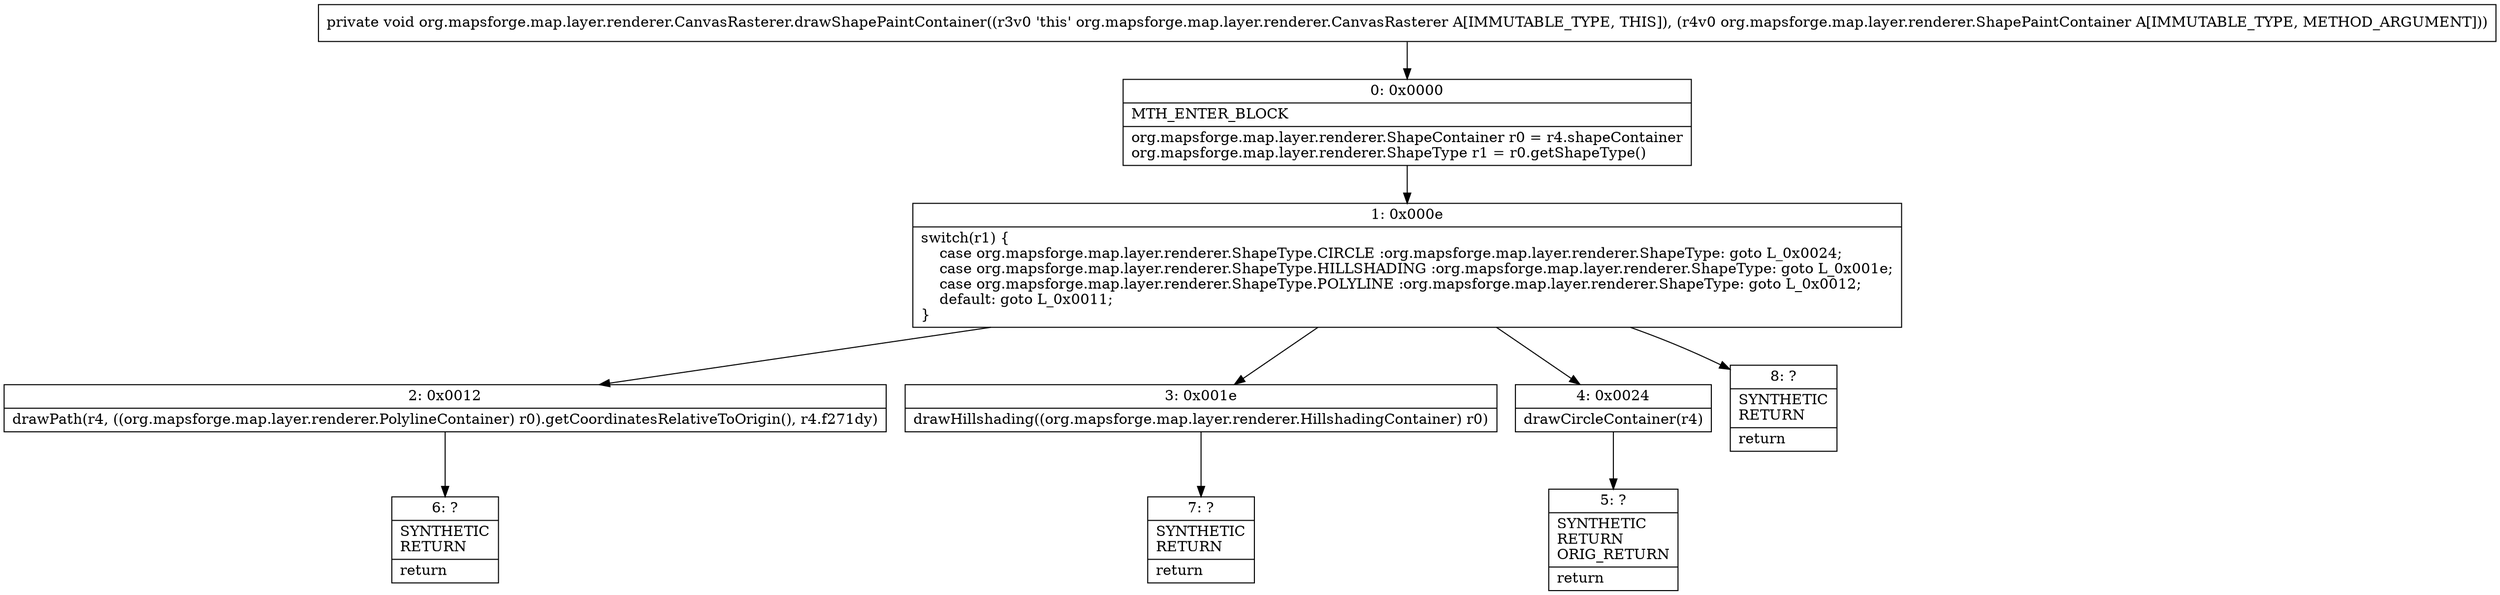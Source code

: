 digraph "CFG fororg.mapsforge.map.layer.renderer.CanvasRasterer.drawShapePaintContainer(Lorg\/mapsforge\/map\/layer\/renderer\/ShapePaintContainer;)V" {
Node_0 [shape=record,label="{0\:\ 0x0000|MTH_ENTER_BLOCK\l|org.mapsforge.map.layer.renderer.ShapeContainer r0 = r4.shapeContainer\lorg.mapsforge.map.layer.renderer.ShapeType r1 = r0.getShapeType()\l}"];
Node_1 [shape=record,label="{1\:\ 0x000e|switch(r1) \{\l    case org.mapsforge.map.layer.renderer.ShapeType.CIRCLE :org.mapsforge.map.layer.renderer.ShapeType: goto L_0x0024;\l    case org.mapsforge.map.layer.renderer.ShapeType.HILLSHADING :org.mapsforge.map.layer.renderer.ShapeType: goto L_0x001e;\l    case org.mapsforge.map.layer.renderer.ShapeType.POLYLINE :org.mapsforge.map.layer.renderer.ShapeType: goto L_0x0012;\l    default: goto L_0x0011;\l\}\l}"];
Node_2 [shape=record,label="{2\:\ 0x0012|drawPath(r4, ((org.mapsforge.map.layer.renderer.PolylineContainer) r0).getCoordinatesRelativeToOrigin(), r4.f271dy)\l}"];
Node_3 [shape=record,label="{3\:\ 0x001e|drawHillshading((org.mapsforge.map.layer.renderer.HillshadingContainer) r0)\l}"];
Node_4 [shape=record,label="{4\:\ 0x0024|drawCircleContainer(r4)\l}"];
Node_5 [shape=record,label="{5\:\ ?|SYNTHETIC\lRETURN\lORIG_RETURN\l|return\l}"];
Node_6 [shape=record,label="{6\:\ ?|SYNTHETIC\lRETURN\l|return\l}"];
Node_7 [shape=record,label="{7\:\ ?|SYNTHETIC\lRETURN\l|return\l}"];
Node_8 [shape=record,label="{8\:\ ?|SYNTHETIC\lRETURN\l|return\l}"];
MethodNode[shape=record,label="{private void org.mapsforge.map.layer.renderer.CanvasRasterer.drawShapePaintContainer((r3v0 'this' org.mapsforge.map.layer.renderer.CanvasRasterer A[IMMUTABLE_TYPE, THIS]), (r4v0 org.mapsforge.map.layer.renderer.ShapePaintContainer A[IMMUTABLE_TYPE, METHOD_ARGUMENT])) }"];
MethodNode -> Node_0;
Node_0 -> Node_1;
Node_1 -> Node_2;
Node_1 -> Node_3;
Node_1 -> Node_4;
Node_1 -> Node_8;
Node_2 -> Node_6;
Node_3 -> Node_7;
Node_4 -> Node_5;
}

